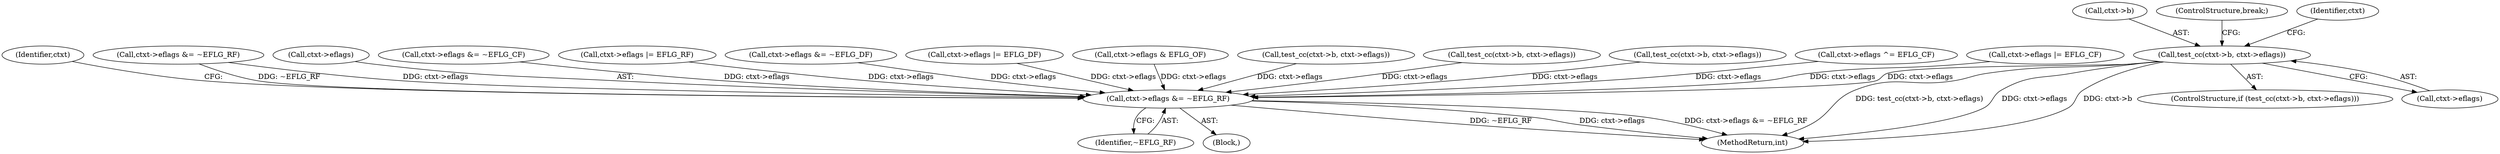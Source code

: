 digraph "0_linux_234f3ce485d54017f15cf5e0699cff4100121601_8@pointer" {
"1000789" [label="(Call,test_cc(ctxt->b, ctxt->eflags))"];
"1001181" [label="(Call,ctxt->eflags &= ~EFLG_RF)"];
"1001188" [label="(Identifier,ctxt)"];
"1001474" [label="(MethodReturn,int)"];
"1000789" [label="(Call,test_cc(ctxt->b, ctxt->eflags))"];
"1000790" [label="(Call,ctxt->b)"];
"1000788" [label="(ControlStructure,if (test_cc(ctxt->b, ctxt->eflags)))"];
"1000699" [label="(Call,ctxt->eflags &= ~EFLG_RF)"];
"1001182" [label="(Call,ctxt->eflags)"];
"1000959" [label="(Call,ctxt->eflags &= ~EFLG_CF)"];
"1000693" [label="(Call,ctxt->eflags |= EFLG_RF)"];
"1000973" [label="(Call,ctxt->eflags &= ~EFLG_DF)"];
"1000980" [label="(Call,ctxt->eflags |= EFLG_DF)"];
"1000919" [label="(Call,ctxt->eflags & EFLG_OF)"];
"1001274" [label="(Call,test_cc(ctxt->b, ctxt->eflags))"];
"1001337" [label="(Call,test_cc(ctxt->b, ctxt->eflags))"];
"1001181" [label="(Call,ctxt->eflags &= ~EFLG_RF)"];
"1001315" [label="(Call,test_cc(ctxt->b, ctxt->eflags))"];
"1000803" [label="(ControlStructure,break;)"];
"1001185" [label="(Identifier,~EFLG_RF)"];
"1000797" [label="(Identifier,ctxt)"];
"1001098" [label="(Block,)"];
"1000952" [label="(Call,ctxt->eflags ^= EFLG_CF)"];
"1000966" [label="(Call,ctxt->eflags |= EFLG_CF)"];
"1000793" [label="(Call,ctxt->eflags)"];
"1000789" -> "1000788"  [label="AST: "];
"1000789" -> "1000793"  [label="CFG: "];
"1000790" -> "1000789"  [label="AST: "];
"1000793" -> "1000789"  [label="AST: "];
"1000797" -> "1000789"  [label="CFG: "];
"1000803" -> "1000789"  [label="CFG: "];
"1000789" -> "1001474"  [label="DDG: test_cc(ctxt->b, ctxt->eflags)"];
"1000789" -> "1001474"  [label="DDG: ctxt->eflags"];
"1000789" -> "1001474"  [label="DDG: ctxt->b"];
"1000789" -> "1001181"  [label="DDG: ctxt->eflags"];
"1001181" -> "1001098"  [label="AST: "];
"1001181" -> "1001185"  [label="CFG: "];
"1001182" -> "1001181"  [label="AST: "];
"1001185" -> "1001181"  [label="AST: "];
"1001188" -> "1001181"  [label="CFG: "];
"1001181" -> "1001474"  [label="DDG: ~EFLG_RF"];
"1001181" -> "1001474"  [label="DDG: ctxt->eflags"];
"1001181" -> "1001474"  [label="DDG: ctxt->eflags &= ~EFLG_RF"];
"1000919" -> "1001181"  [label="DDG: ctxt->eflags"];
"1000952" -> "1001181"  [label="DDG: ctxt->eflags"];
"1000966" -> "1001181"  [label="DDG: ctxt->eflags"];
"1001315" -> "1001181"  [label="DDG: ctxt->eflags"];
"1000693" -> "1001181"  [label="DDG: ctxt->eflags"];
"1000959" -> "1001181"  [label="DDG: ctxt->eflags"];
"1000699" -> "1001181"  [label="DDG: ctxt->eflags"];
"1000699" -> "1001181"  [label="DDG: ~EFLG_RF"];
"1001274" -> "1001181"  [label="DDG: ctxt->eflags"];
"1000980" -> "1001181"  [label="DDG: ctxt->eflags"];
"1001337" -> "1001181"  [label="DDG: ctxt->eflags"];
"1000973" -> "1001181"  [label="DDG: ctxt->eflags"];
}
